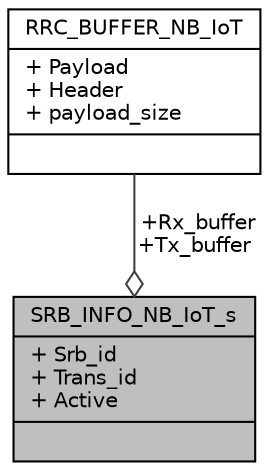 digraph "SRB_INFO_NB_IoT_s"
{
 // LATEX_PDF_SIZE
  edge [fontname="Helvetica",fontsize="10",labelfontname="Helvetica",labelfontsize="10"];
  node [fontname="Helvetica",fontsize="10",shape=record];
  Node1 [label="{SRB_INFO_NB_IoT_s\n|+ Srb_id\l+ Trans_id\l+ Active\l|}",height=0.2,width=0.4,color="black", fillcolor="grey75", style="filled", fontcolor="black",tooltip=" "];
  Node2 -> Node1 [color="grey25",fontsize="10",style="solid",label=" +Rx_buffer\n+Tx_buffer" ,arrowhead="odiamond",fontname="Helvetica"];
  Node2 [label="{RRC_BUFFER_NB_IoT\n|+ Payload\l+ Header\l+ payload_size\l|}",height=0.2,width=0.4,color="black", fillcolor="white", style="filled",URL="$structRRC__BUFFER__NB__IoT.html",tooltip=" "];
}
